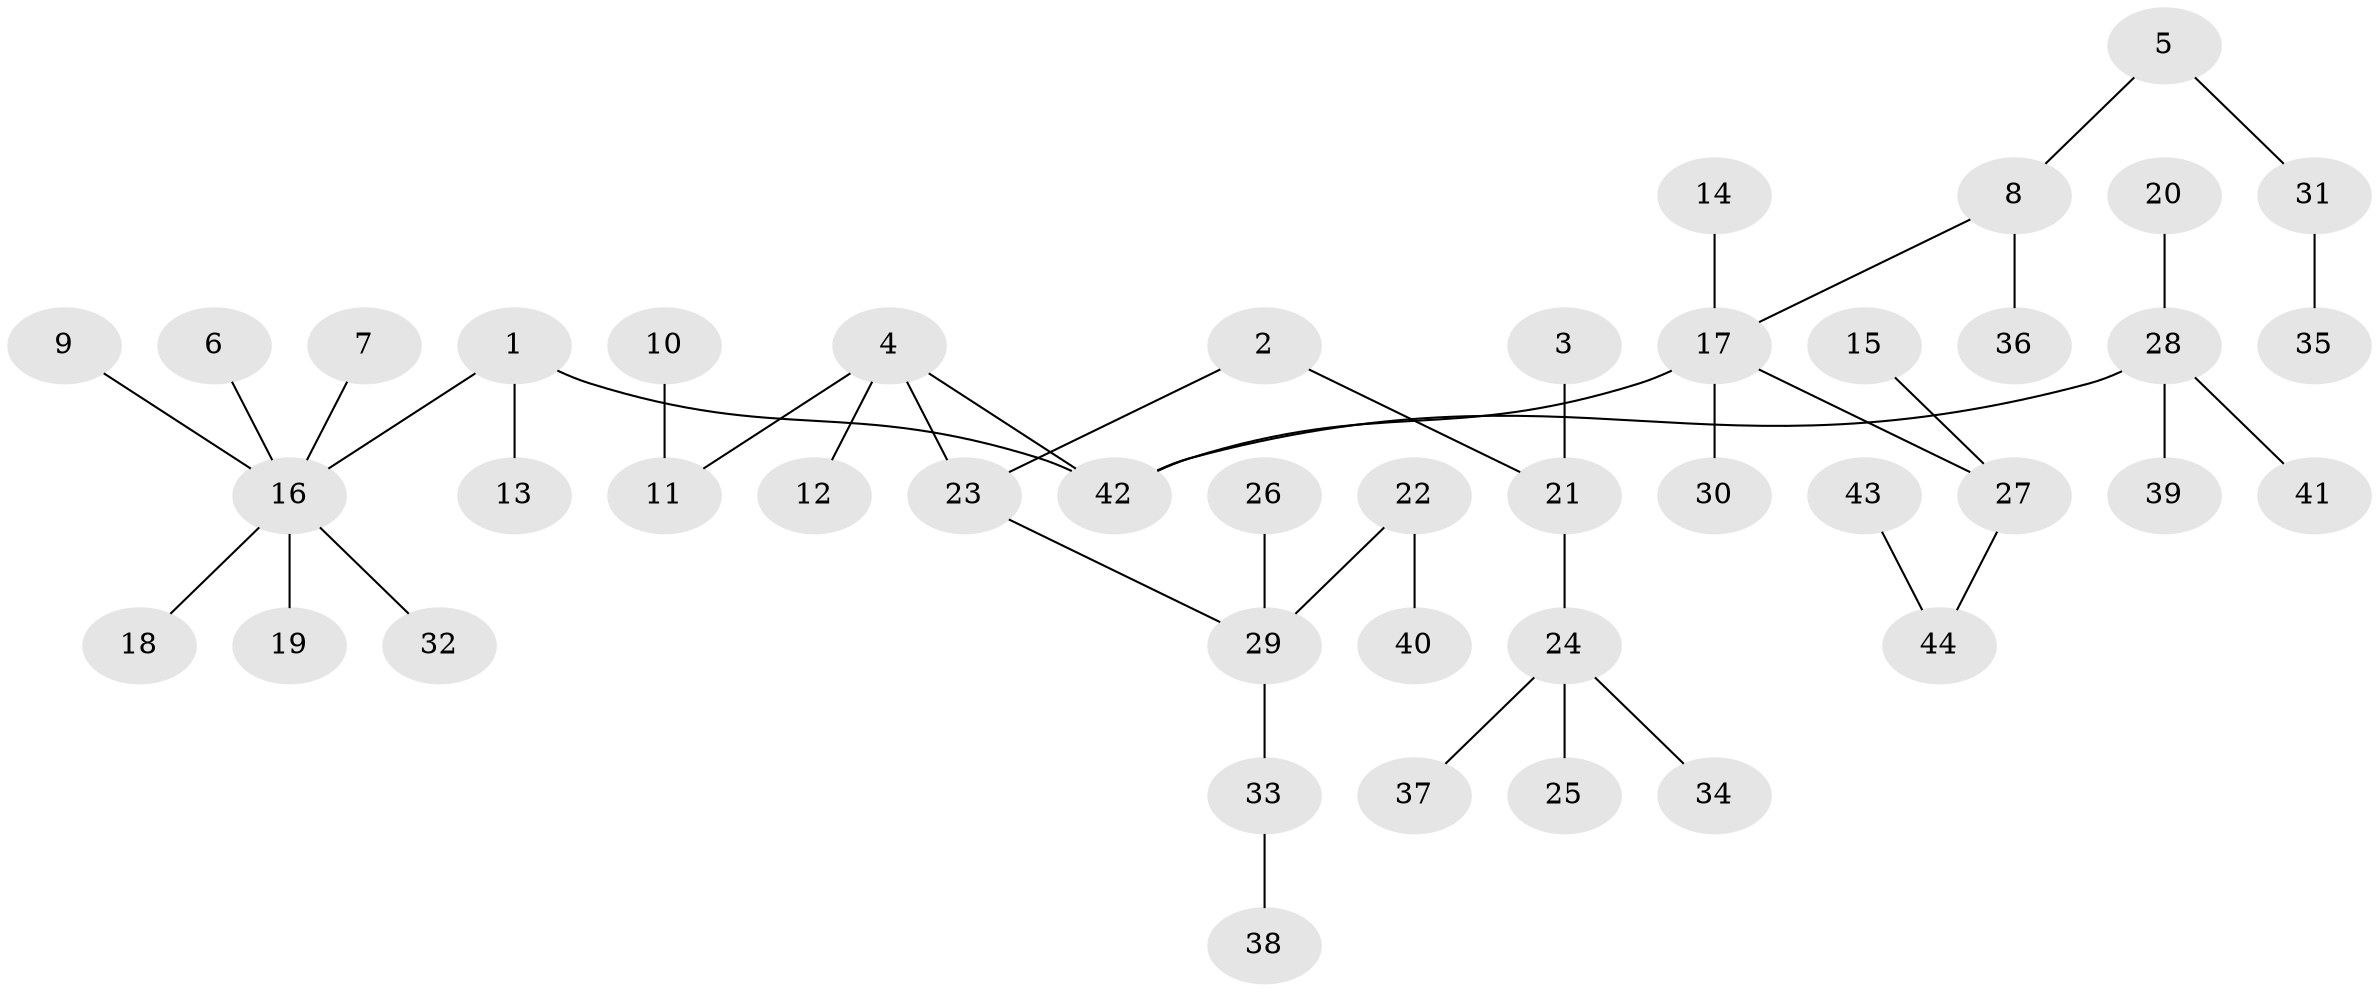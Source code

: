// original degree distribution, {5: 0.034482758620689655, 4: 0.08045977011494253, 3: 0.10344827586206896, 6: 0.011494252873563218, 2: 0.26436781609195403, 1: 0.4942528735632184, 7: 0.011494252873563218}
// Generated by graph-tools (version 1.1) at 2025/50/03/09/25 03:50:21]
// undirected, 44 vertices, 43 edges
graph export_dot {
graph [start="1"]
  node [color=gray90,style=filled];
  1;
  2;
  3;
  4;
  5;
  6;
  7;
  8;
  9;
  10;
  11;
  12;
  13;
  14;
  15;
  16;
  17;
  18;
  19;
  20;
  21;
  22;
  23;
  24;
  25;
  26;
  27;
  28;
  29;
  30;
  31;
  32;
  33;
  34;
  35;
  36;
  37;
  38;
  39;
  40;
  41;
  42;
  43;
  44;
  1 -- 13 [weight=1.0];
  1 -- 16 [weight=1.0];
  1 -- 42 [weight=1.0];
  2 -- 21 [weight=1.0];
  2 -- 23 [weight=1.0];
  3 -- 21 [weight=1.0];
  4 -- 11 [weight=1.0];
  4 -- 12 [weight=1.0];
  4 -- 23 [weight=1.0];
  4 -- 42 [weight=1.0];
  5 -- 8 [weight=1.0];
  5 -- 31 [weight=1.0];
  6 -- 16 [weight=1.0];
  7 -- 16 [weight=1.0];
  8 -- 17 [weight=1.0];
  8 -- 36 [weight=1.0];
  9 -- 16 [weight=1.0];
  10 -- 11 [weight=1.0];
  14 -- 17 [weight=1.0];
  15 -- 27 [weight=1.0];
  16 -- 18 [weight=1.0];
  16 -- 19 [weight=1.0];
  16 -- 32 [weight=1.0];
  17 -- 27 [weight=1.0];
  17 -- 30 [weight=1.0];
  17 -- 42 [weight=1.0];
  20 -- 28 [weight=1.0];
  21 -- 24 [weight=1.0];
  22 -- 29 [weight=1.0];
  22 -- 40 [weight=1.0];
  23 -- 29 [weight=1.0];
  24 -- 25 [weight=1.0];
  24 -- 34 [weight=1.0];
  24 -- 37 [weight=1.0];
  26 -- 29 [weight=1.0];
  27 -- 44 [weight=1.0];
  28 -- 39 [weight=1.0];
  28 -- 41 [weight=1.0];
  28 -- 42 [weight=1.0];
  29 -- 33 [weight=1.0];
  31 -- 35 [weight=1.0];
  33 -- 38 [weight=1.0];
  43 -- 44 [weight=1.0];
}
